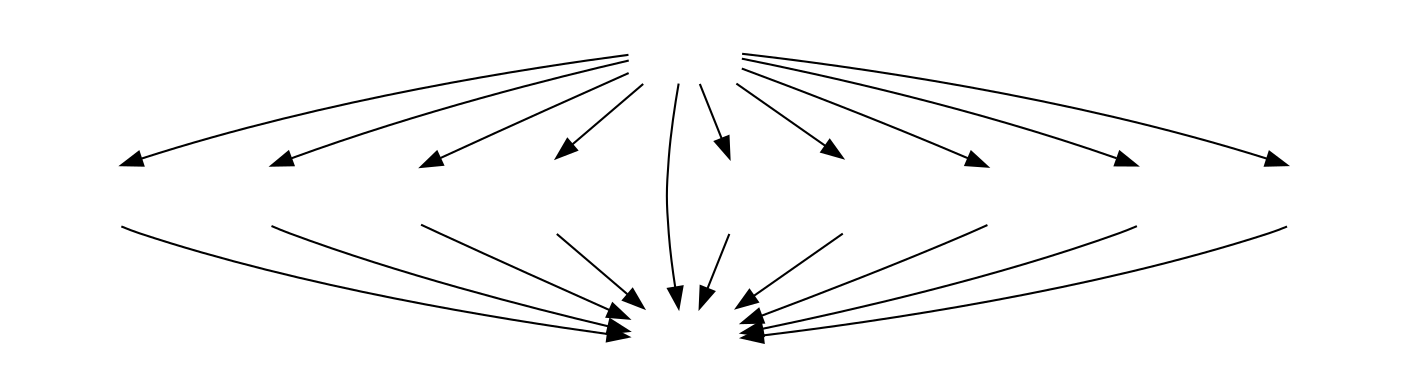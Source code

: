 digraph G  {
concentrate = true
imagepath="/home/sxh/workplace/mechanism-finder/pics"
"CCCO" [image="CCCO.svg", label="", shape=none, labelloc=b]   "CCCO" -> "CC[CH2+].[OH-]";
   "CCCO" -> "C=C.CO";
   "CCCO" -> "OCC=C.[H][H]";
   "CCCO" -> "C/C=C/O.[H][H]";
   "CCCO" -> "CC=C.O";
   "CCCO" -> "C[CH+]C.[OH-]";
   "CCCO" -> "CC(O)C";
   "CCCO" -> "C1CC1.O";
   "CCCO" -> "C.OC=C";
   "CCCO" -> "C=C.[CH3+].[OH-]";
"CC[CH2+].[OH-]" [image="CC[CH2+].[OH-].svg", label="", shape=none, labelloc=b]   "CC[CH2+].[OH-]" -> "CC=C.O";
"C=C.CO" [image="C=C.CO.svg", label="", shape=none, labelloc=b]   "C=C.CO" -> "CC=C.O";
"OCC=C.[H][H]" [image="OCC=C.[H][H].svg", label="", shape=none, labelloc=b]   "OCC=C.[H][H]" -> "CC=C.O";
"C/C=C/O.[H][H]" [image="CzC=CzO.[H][H].svg", label="", shape=none, labelloc=b]   "C/C=C/O.[H][H]" -> "CC=C.O";
"CC=C.O" [image="CC=C.O.svg", label="", shape=none, labelloc=b]"C[CH+]C.[OH-]" [image="C[CH+]C.[OH-].svg", label="", shape=none, labelloc=b]   "C[CH+]C.[OH-]" -> "CC=C.O";
"CC(O)C" [image="CC(O)C.svg", label="", shape=none, labelloc=b]   "CC(O)C" -> "CC=C.O";
"C1CC1.O" [image="C1CC1.O.svg", label="", shape=none, labelloc=b]   "C1CC1.O" -> "CC=C.O";
"C.OC=C" [image="C.OC=C.svg", label="", shape=none, labelloc=b]   "C.OC=C" -> "CC=C.O";
"C=C.[CH3+].[OH-]" [image="C=C.[CH3+].[OH-].svg", label="", shape=none, labelloc=b]   "C=C.[CH3+].[OH-]" -> "CC=C.O";
}
//nNodes = 11
//nEdges = 19
